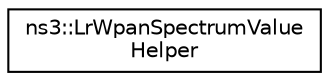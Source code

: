 digraph "Graphical Class Hierarchy"
{
 // LATEX_PDF_SIZE
  edge [fontname="Helvetica",fontsize="10",labelfontname="Helvetica",labelfontsize="10"];
  node [fontname="Helvetica",fontsize="10",shape=record];
  rankdir="LR";
  Node0 [label="ns3::LrWpanSpectrumValue\lHelper",height=0.2,width=0.4,color="black", fillcolor="white", style="filled",URL="$classns3_1_1_lr_wpan_spectrum_value_helper.html",tooltip="This class defines all functions to create spectrum model for LrWpan."];
}
